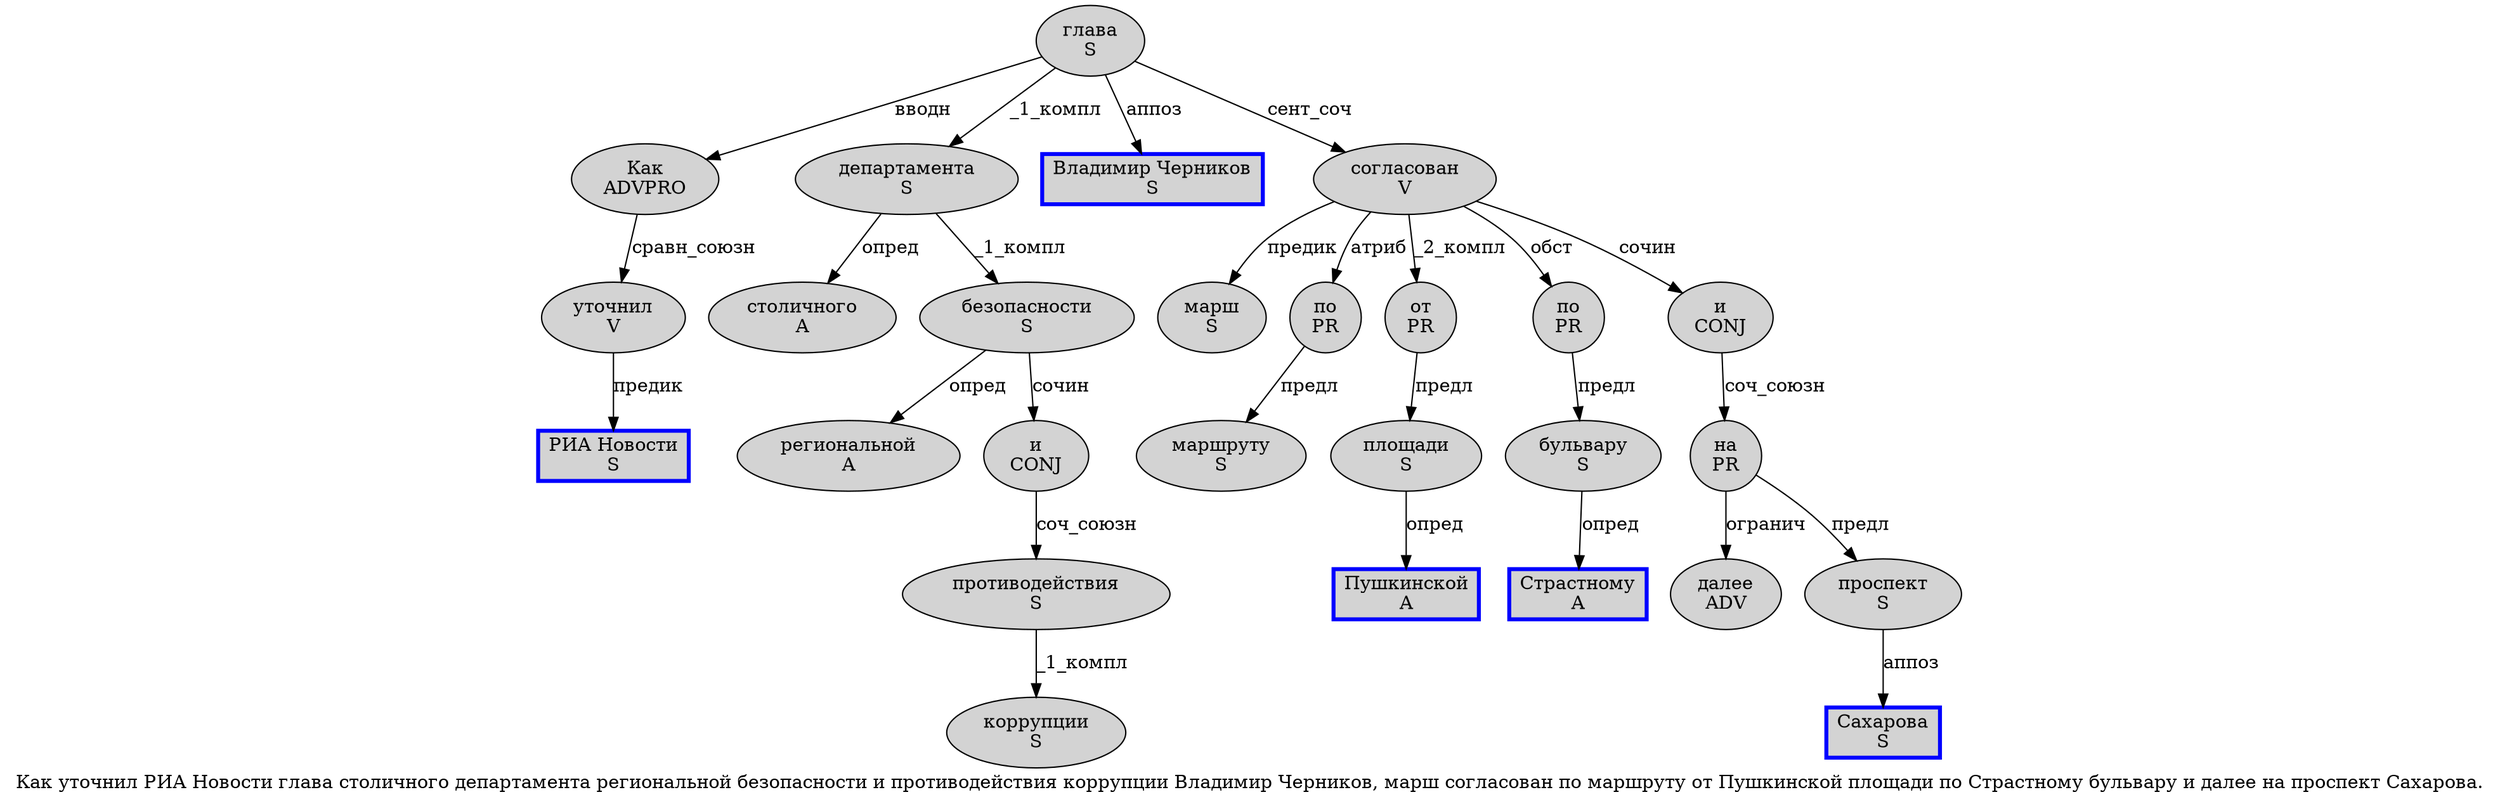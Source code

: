 digraph SENTENCE_1146 {
	graph [label="Как уточнил РИА Новости глава столичного департамента региональной безопасности и противодействия коррупции Владимир Черников, марш согласован по маршруту от Пушкинской площади по Страстному бульвару и далее на проспект Сахарова."]
	node [style=filled]
		0 [label="Как
ADVPRO" color="" fillcolor=lightgray penwidth=1 shape=ellipse]
		1 [label="уточнил
V" color="" fillcolor=lightgray penwidth=1 shape=ellipse]
		2 [label="РИА Новости
S" color=blue fillcolor=lightgray penwidth=3 shape=box]
		3 [label="глава
S" color="" fillcolor=lightgray penwidth=1 shape=ellipse]
		4 [label="столичного
A" color="" fillcolor=lightgray penwidth=1 shape=ellipse]
		5 [label="департамента
S" color="" fillcolor=lightgray penwidth=1 shape=ellipse]
		6 [label="региональной
A" color="" fillcolor=lightgray penwidth=1 shape=ellipse]
		7 [label="безопасности
S" color="" fillcolor=lightgray penwidth=1 shape=ellipse]
		8 [label="и
CONJ" color="" fillcolor=lightgray penwidth=1 shape=ellipse]
		9 [label="противодействия
S" color="" fillcolor=lightgray penwidth=1 shape=ellipse]
		10 [label="коррупции
S" color="" fillcolor=lightgray penwidth=1 shape=ellipse]
		11 [label="Владимир Черников
S" color=blue fillcolor=lightgray penwidth=3 shape=box]
		13 [label="марш
S" color="" fillcolor=lightgray penwidth=1 shape=ellipse]
		14 [label="согласован
V" color="" fillcolor=lightgray penwidth=1 shape=ellipse]
		15 [label="по
PR" color="" fillcolor=lightgray penwidth=1 shape=ellipse]
		16 [label="маршруту
S" color="" fillcolor=lightgray penwidth=1 shape=ellipse]
		17 [label="от
PR" color="" fillcolor=lightgray penwidth=1 shape=ellipse]
		18 [label="Пушкинской
A" color=blue fillcolor=lightgray penwidth=3 shape=box]
		19 [label="площади
S" color="" fillcolor=lightgray penwidth=1 shape=ellipse]
		20 [label="по
PR" color="" fillcolor=lightgray penwidth=1 shape=ellipse]
		21 [label="Страстному
A" color=blue fillcolor=lightgray penwidth=3 shape=box]
		22 [label="бульвару
S" color="" fillcolor=lightgray penwidth=1 shape=ellipse]
		23 [label="и
CONJ" color="" fillcolor=lightgray penwidth=1 shape=ellipse]
		24 [label="далее
ADV" color="" fillcolor=lightgray penwidth=1 shape=ellipse]
		25 [label="на
PR" color="" fillcolor=lightgray penwidth=1 shape=ellipse]
		26 [label="проспект
S" color="" fillcolor=lightgray penwidth=1 shape=ellipse]
		27 [label="Сахарова
S" color=blue fillcolor=lightgray penwidth=3 shape=box]
			3 -> 0 [label="вводн"]
			3 -> 5 [label="_1_компл"]
			3 -> 11 [label="аппоз"]
			3 -> 14 [label="сент_соч"]
			19 -> 18 [label="опред"]
			7 -> 6 [label="опред"]
			7 -> 8 [label="сочин"]
			9 -> 10 [label="_1_компл"]
			8 -> 9 [label="соч_союзн"]
			14 -> 13 [label="предик"]
			14 -> 15 [label="атриб"]
			14 -> 17 [label="_2_компл"]
			14 -> 20 [label="обст"]
			14 -> 23 [label="сочин"]
			0 -> 1 [label="сравн_союзн"]
			5 -> 4 [label="опред"]
			5 -> 7 [label="_1_компл"]
			17 -> 19 [label="предл"]
			26 -> 27 [label="аппоз"]
			15 -> 16 [label="предл"]
			22 -> 21 [label="опред"]
			1 -> 2 [label="предик"]
			20 -> 22 [label="предл"]
			23 -> 25 [label="соч_союзн"]
			25 -> 24 [label="огранич"]
			25 -> 26 [label="предл"]
}